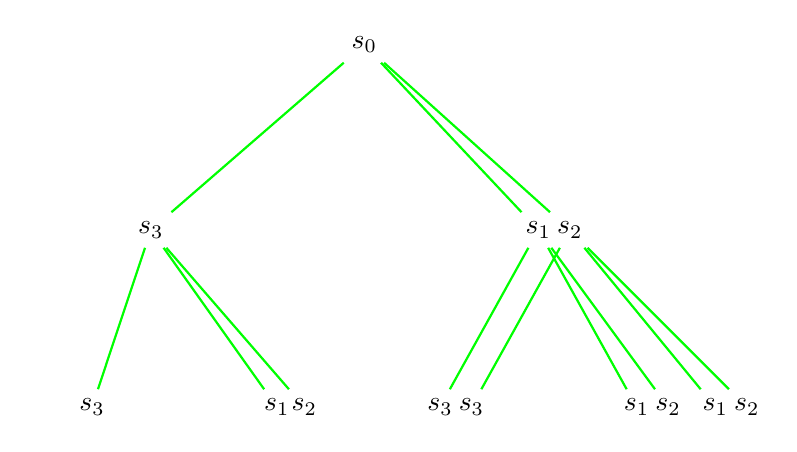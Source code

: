 \begin{tikzpicture}
  \node (root) {$s_{0}$};

  \node [below right = 2 and 2 of root] (cr) {};
  \node [below left  = 2 and 2 of root] (cl) {};

  \node [below right = 2 and 1 of cr] (crr) {};
  \node [below left  = 2 and 1 of cr] (crl) {};

  \node [below right = 2 and 1 of cl] (clr) {};
  \node [below left  = 2 and 1 of cl] (cll) {};

  \node [xshift = -0.20cm] (r1) at (cr) {$s_{1}$};
  \node [xshift =  0.20cm] (r2) at (cr) {$s_{2}$};
  \node [xshift = -0.75cm] (cr1) at (cr) {};
  \node [xshift =  0.75cm] (cr2) at (cr) {};

  \node [xshift = -0.30cm] (l) at (cl) {$s_{3}$};
  \node [xshift = -0.75cm] (cl1) at (cl) {};
  \node [xshift =  0.75cm] (cl2) at (cl) {};

  \node [xshift = -0.2cm] (rr1) at (crr) {$s_{1}$};
  \node [xshift =  0.2cm] (rr2) at (crr) {$s_{2}$};
  \node [xshift =  0.8cm] (rr3) at (crr) {$s_{1}$};
  \node [xshift =  1.2cm] (rr4) at (crr) {$s_{2}$};
  \node [xshift = -0.5cm] (crr1) at (crr) {};
  \node [xshift =  0.5cm] (crr2) at (crr) {};

  \node [xshift = -0.2cm] (rl1) at (crl) {$s_{3}$};
  \node [xshift =  0.2cm] (rl2) at (crl) {$s_{3}$};
  \node [xshift = -0.5cm] (crl1) at (crl) {};
  \node [xshift =  0.5cm] (crl2) at (crl) {};

  \node [xshift =  0.2cm] (ll) at (cll) {$s_{3}$};
  \node [xshift = -0.5cm] (cll1) at (cll) {};
  \node [xshift =  0.5cm] (cll2) at (cll) {};

  \node [xshift = 0.05cm] (lr1) at (clr) {$s_{1}$};
  \node [xshift = 0.4cm] (lr2) at (clr) {$s_{2}$};
  \node [xshift = -0.5cm] (clr1) at (clr) {};
  \node [xshift =  0.5cm] (clr2) at (clr) {};

  \begin{scope}[on background layer]
    \draw [green,thick] (root) to (r1);
    \draw [green,thick] (root) to (r2);
    \draw [green,thick] (r1) to (rl1);
    \draw [green,thick] (r2) to (rl2);
    \draw [green,thick] (r1) to (rr1);
    \draw [green,thick] (r1) to (rr2);
    \draw [green,thick] (r2) to (rr3);
    \draw [green,thick] (r2) to (rr4);

    \draw [green,thick] (root) to (l);
    \draw [green,thick] (l) to (ll);
    \draw [green,thick] (l) to (lr1);
    \draw [green,thick] (l) to (lr2);
  \end{scope}
\end{tikzpicture}
